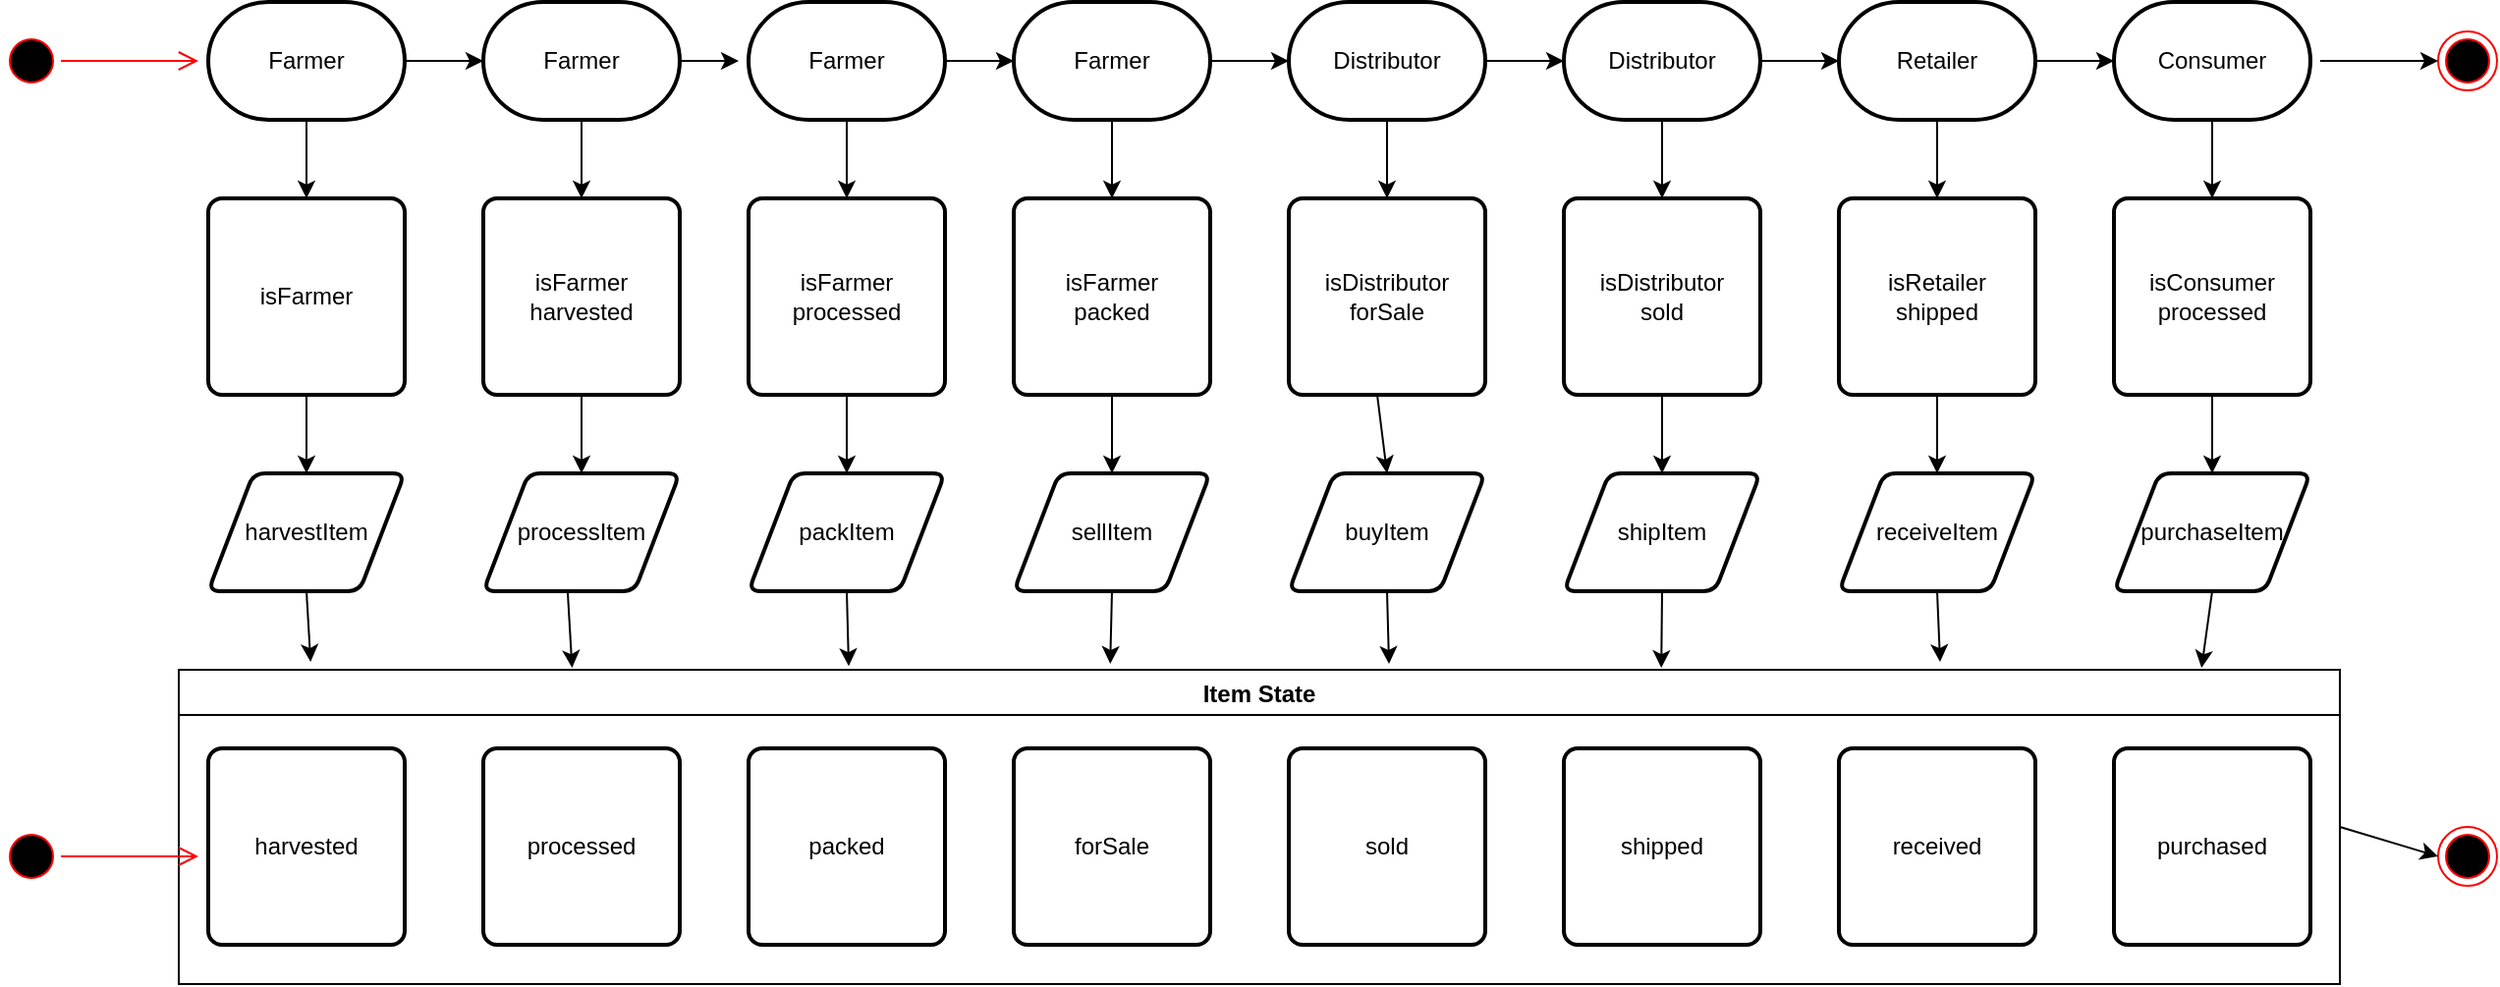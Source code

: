<mxfile version="15.1.4" type="device"><diagram id="hR4wGkyBu6T88mEaNS0d" name="Page-1"><mxGraphModel dx="2200" dy="810" grid="1" gridSize="10" guides="1" tooltips="1" connect="1" arrows="1" fold="1" page="1" pageScale="1" pageWidth="850" pageHeight="1100" math="0" shadow="0"><root><mxCell id="0"/><mxCell id="1" parent="0"/><mxCell id="3EwFjInQteqQcJ_xvoDB-1" value="Farmer" style="strokeWidth=2;html=1;shape=mxgraph.flowchart.terminator;whiteSpace=wrap;" vertex="1" parent="1"><mxGeometry x="15" y="80" width="100" height="60" as="geometry"/></mxCell><mxCell id="3EwFjInQteqQcJ_xvoDB-8" value="isFarmer" style="rounded=1;whiteSpace=wrap;html=1;absoluteArcSize=1;arcSize=14;strokeWidth=2;" vertex="1" parent="1"><mxGeometry x="15" y="180" width="100" height="100" as="geometry"/></mxCell><mxCell id="3EwFjInQteqQcJ_xvoDB-11" value="harvestItem" style="shape=parallelogram;html=1;strokeWidth=2;perimeter=parallelogramPerimeter;whiteSpace=wrap;rounded=1;arcSize=12;size=0.23;" vertex="1" parent="1"><mxGeometry x="15" y="320" width="100" height="60" as="geometry"/></mxCell><mxCell id="3EwFjInQteqQcJ_xvoDB-15" value="Farmer" style="strokeWidth=2;html=1;shape=mxgraph.flowchart.terminator;whiteSpace=wrap;" vertex="1" parent="1"><mxGeometry x="155" y="80" width="100" height="60" as="geometry"/></mxCell><mxCell id="3EwFjInQteqQcJ_xvoDB-16" value="isFarmer&lt;br&gt;harvested" style="rounded=1;whiteSpace=wrap;html=1;absoluteArcSize=1;arcSize=14;strokeWidth=2;" vertex="1" parent="1"><mxGeometry x="155" y="180" width="100" height="100" as="geometry"/></mxCell><mxCell id="3EwFjInQteqQcJ_xvoDB-17" value="processItem" style="shape=parallelogram;html=1;strokeWidth=2;perimeter=parallelogramPerimeter;whiteSpace=wrap;rounded=1;arcSize=12;size=0.23;" vertex="1" parent="1"><mxGeometry x="155" y="320" width="100" height="60" as="geometry"/></mxCell><mxCell id="3EwFjInQteqQcJ_xvoDB-18" value="Farmer" style="strokeWidth=2;html=1;shape=mxgraph.flowchart.terminator;whiteSpace=wrap;" vertex="1" parent="1"><mxGeometry x="290" y="80" width="100" height="60" as="geometry"/></mxCell><mxCell id="3EwFjInQteqQcJ_xvoDB-19" value="isFarmer&lt;br&gt;processed" style="rounded=1;whiteSpace=wrap;html=1;absoluteArcSize=1;arcSize=14;strokeWidth=2;" vertex="1" parent="1"><mxGeometry x="290" y="180" width="100" height="100" as="geometry"/></mxCell><mxCell id="3EwFjInQteqQcJ_xvoDB-20" value="packItem" style="shape=parallelogram;html=1;strokeWidth=2;perimeter=parallelogramPerimeter;whiteSpace=wrap;rounded=1;arcSize=12;size=0.23;" vertex="1" parent="1"><mxGeometry x="290" y="320" width="100" height="60" as="geometry"/></mxCell><mxCell id="3EwFjInQteqQcJ_xvoDB-21" value="Farmer" style="strokeWidth=2;html=1;shape=mxgraph.flowchart.terminator;whiteSpace=wrap;" vertex="1" parent="1"><mxGeometry x="425" y="80" width="100" height="60" as="geometry"/></mxCell><mxCell id="3EwFjInQteqQcJ_xvoDB-22" value="isFarmer&lt;br&gt;packed" style="rounded=1;whiteSpace=wrap;html=1;absoluteArcSize=1;arcSize=14;strokeWidth=2;" vertex="1" parent="1"><mxGeometry x="425" y="180" width="100" height="100" as="geometry"/></mxCell><mxCell id="3EwFjInQteqQcJ_xvoDB-23" value="sellItem" style="shape=parallelogram;html=1;strokeWidth=2;perimeter=parallelogramPerimeter;whiteSpace=wrap;rounded=1;arcSize=12;size=0.23;" vertex="1" parent="1"><mxGeometry x="425" y="320" width="100" height="60" as="geometry"/></mxCell><mxCell id="3EwFjInQteqQcJ_xvoDB-24" value="Distributor" style="strokeWidth=2;html=1;shape=mxgraph.flowchart.terminator;whiteSpace=wrap;" vertex="1" parent="1"><mxGeometry x="565" y="80" width="100" height="60" as="geometry"/></mxCell><mxCell id="3EwFjInQteqQcJ_xvoDB-25" value="isDistributor&lt;br&gt;forSale" style="rounded=1;whiteSpace=wrap;html=1;absoluteArcSize=1;arcSize=14;strokeWidth=2;" vertex="1" parent="1"><mxGeometry x="565" y="180" width="100" height="100" as="geometry"/></mxCell><mxCell id="3EwFjInQteqQcJ_xvoDB-26" value="buyItem" style="shape=parallelogram;html=1;strokeWidth=2;perimeter=parallelogramPerimeter;whiteSpace=wrap;rounded=1;arcSize=12;size=0.23;" vertex="1" parent="1"><mxGeometry x="565" y="320" width="100" height="60" as="geometry"/></mxCell><mxCell id="3EwFjInQteqQcJ_xvoDB-27" value="Distributor" style="strokeWidth=2;html=1;shape=mxgraph.flowchart.terminator;whiteSpace=wrap;" vertex="1" parent="1"><mxGeometry x="705" y="80" width="100" height="60" as="geometry"/></mxCell><mxCell id="3EwFjInQteqQcJ_xvoDB-28" value="isDistributor&lt;br&gt;sold" style="rounded=1;whiteSpace=wrap;html=1;absoluteArcSize=1;arcSize=14;strokeWidth=2;" vertex="1" parent="1"><mxGeometry x="705" y="180" width="100" height="100" as="geometry"/></mxCell><mxCell id="3EwFjInQteqQcJ_xvoDB-29" value="shipItem" style="shape=parallelogram;html=1;strokeWidth=2;perimeter=parallelogramPerimeter;whiteSpace=wrap;rounded=1;arcSize=12;size=0.23;" vertex="1" parent="1"><mxGeometry x="705" y="320" width="100" height="60" as="geometry"/></mxCell><mxCell id="3EwFjInQteqQcJ_xvoDB-30" value="Retailer" style="strokeWidth=2;html=1;shape=mxgraph.flowchart.terminator;whiteSpace=wrap;" vertex="1" parent="1"><mxGeometry x="845" y="80" width="100" height="60" as="geometry"/></mxCell><mxCell id="3EwFjInQteqQcJ_xvoDB-31" value="isRetailer&lt;br&gt;shipped" style="rounded=1;whiteSpace=wrap;html=1;absoluteArcSize=1;arcSize=14;strokeWidth=2;" vertex="1" parent="1"><mxGeometry x="845" y="180" width="100" height="100" as="geometry"/></mxCell><mxCell id="3EwFjInQteqQcJ_xvoDB-32" value="receiveItem" style="shape=parallelogram;html=1;strokeWidth=2;perimeter=parallelogramPerimeter;whiteSpace=wrap;rounded=1;arcSize=12;size=0.23;" vertex="1" parent="1"><mxGeometry x="845" y="320" width="100" height="60" as="geometry"/></mxCell><mxCell id="3EwFjInQteqQcJ_xvoDB-33" value="Consumer" style="strokeWidth=2;html=1;shape=mxgraph.flowchart.terminator;whiteSpace=wrap;" vertex="1" parent="1"><mxGeometry x="985" y="80" width="100" height="60" as="geometry"/></mxCell><mxCell id="3EwFjInQteqQcJ_xvoDB-34" value="isConsumer&lt;br&gt;processed" style="rounded=1;whiteSpace=wrap;html=1;absoluteArcSize=1;arcSize=14;strokeWidth=2;" vertex="1" parent="1"><mxGeometry x="985" y="180" width="100" height="100" as="geometry"/></mxCell><mxCell id="3EwFjInQteqQcJ_xvoDB-35" value="purchaseItem" style="shape=parallelogram;html=1;strokeWidth=2;perimeter=parallelogramPerimeter;whiteSpace=wrap;rounded=1;arcSize=12;size=0.23;" vertex="1" parent="1"><mxGeometry x="985" y="320" width="100" height="60" as="geometry"/></mxCell><mxCell id="3EwFjInQteqQcJ_xvoDB-36" value="" style="endArrow=classic;html=1;exitX=1;exitY=0.5;exitDx=0;exitDy=0;exitPerimeter=0;entryX=0;entryY=0.5;entryDx=0;entryDy=0;entryPerimeter=0;" edge="1" parent="1" source="3EwFjInQteqQcJ_xvoDB-1" target="3EwFjInQteqQcJ_xvoDB-15"><mxGeometry width="50" height="50" relative="1" as="geometry"><mxPoint x="485" y="430" as="sourcePoint"/><mxPoint x="535" y="380" as="targetPoint"/></mxGeometry></mxCell><mxCell id="3EwFjInQteqQcJ_xvoDB-37" value="" style="endArrow=classic;html=1;exitX=1;exitY=0.5;exitDx=0;exitDy=0;exitPerimeter=0;" edge="1" parent="1" source="3EwFjInQteqQcJ_xvoDB-15"><mxGeometry width="50" height="50" relative="1" as="geometry"><mxPoint x="125" y="120" as="sourcePoint"/><mxPoint x="285" y="110" as="targetPoint"/></mxGeometry></mxCell><mxCell id="3EwFjInQteqQcJ_xvoDB-38" value="" style="endArrow=classic;html=1;exitX=1;exitY=0.5;exitDx=0;exitDy=0;exitPerimeter=0;entryX=0;entryY=0.5;entryDx=0;entryDy=0;entryPerimeter=0;" edge="1" parent="1" source="3EwFjInQteqQcJ_xvoDB-18" target="3EwFjInQteqQcJ_xvoDB-21"><mxGeometry width="50" height="50" relative="1" as="geometry"><mxPoint x="265" y="120" as="sourcePoint"/><mxPoint x="295" y="120" as="targetPoint"/></mxGeometry></mxCell><mxCell id="3EwFjInQteqQcJ_xvoDB-39" value="" style="endArrow=classic;html=1;exitX=1;exitY=0.5;exitDx=0;exitDy=0;exitPerimeter=0;" edge="1" parent="1" source="3EwFjInQteqQcJ_xvoDB-21"><mxGeometry width="50" height="50" relative="1" as="geometry"><mxPoint x="275" y="130" as="sourcePoint"/><mxPoint x="565" y="110" as="targetPoint"/></mxGeometry></mxCell><mxCell id="3EwFjInQteqQcJ_xvoDB-40" value="" style="endArrow=classic;html=1;exitX=1;exitY=0.5;exitDx=0;exitDy=0;exitPerimeter=0;entryX=0;entryY=0.5;entryDx=0;entryDy=0;entryPerimeter=0;" edge="1" parent="1" source="3EwFjInQteqQcJ_xvoDB-24" target="3EwFjInQteqQcJ_xvoDB-27"><mxGeometry width="50" height="50" relative="1" as="geometry"><mxPoint x="285" y="140" as="sourcePoint"/><mxPoint x="315" y="140" as="targetPoint"/></mxGeometry></mxCell><mxCell id="3EwFjInQteqQcJ_xvoDB-62" value="Item State" style="swimlane;" vertex="1" parent="1"><mxGeometry y="420" width="1100" height="160" as="geometry"/></mxCell><mxCell id="3EwFjInQteqQcJ_xvoDB-61" value="purchased" style="rounded=1;whiteSpace=wrap;html=1;absoluteArcSize=1;arcSize=14;strokeWidth=2;" vertex="1" parent="3EwFjInQteqQcJ_xvoDB-62"><mxGeometry x="985" y="40" width="100" height="100" as="geometry"/></mxCell><mxCell id="3EwFjInQteqQcJ_xvoDB-60" value="received" style="rounded=1;whiteSpace=wrap;html=1;absoluteArcSize=1;arcSize=14;strokeWidth=2;" vertex="1" parent="3EwFjInQteqQcJ_xvoDB-62"><mxGeometry x="845" y="40" width="100" height="100" as="geometry"/></mxCell><mxCell id="3EwFjInQteqQcJ_xvoDB-59" value="shipped" style="rounded=1;whiteSpace=wrap;html=1;absoluteArcSize=1;arcSize=14;strokeWidth=2;" vertex="1" parent="3EwFjInQteqQcJ_xvoDB-62"><mxGeometry x="705" y="40" width="100" height="100" as="geometry"/></mxCell><mxCell id="3EwFjInQteqQcJ_xvoDB-58" value="sold" style="rounded=1;whiteSpace=wrap;html=1;absoluteArcSize=1;arcSize=14;strokeWidth=2;" vertex="1" parent="3EwFjInQteqQcJ_xvoDB-62"><mxGeometry x="565" y="40" width="100" height="100" as="geometry"/></mxCell><mxCell id="3EwFjInQteqQcJ_xvoDB-57" value="forSale" style="rounded=1;whiteSpace=wrap;html=1;absoluteArcSize=1;arcSize=14;strokeWidth=2;" vertex="1" parent="3EwFjInQteqQcJ_xvoDB-62"><mxGeometry x="425" y="40" width="100" height="100" as="geometry"/></mxCell><mxCell id="3EwFjInQteqQcJ_xvoDB-56" value="packed" style="rounded=1;whiteSpace=wrap;html=1;absoluteArcSize=1;arcSize=14;strokeWidth=2;" vertex="1" parent="3EwFjInQteqQcJ_xvoDB-62"><mxGeometry x="290" y="40" width="100" height="100" as="geometry"/></mxCell><mxCell id="3EwFjInQteqQcJ_xvoDB-55" value="processed" style="rounded=1;whiteSpace=wrap;html=1;absoluteArcSize=1;arcSize=14;strokeWidth=2;" vertex="1" parent="3EwFjInQteqQcJ_xvoDB-62"><mxGeometry x="155" y="40" width="100" height="100" as="geometry"/></mxCell><mxCell id="3EwFjInQteqQcJ_xvoDB-54" value="harvested&lt;span style=&quot;color: rgba(0 , 0 , 0 , 0) ; font-family: monospace ; font-size: 0px&quot;&gt;%3CmxGraphModel%3E%3Croot%3E%3CmxCell%20id%3D%220%22%2F%3E%3CmxCell%20id%3D%221%22%20parent%3D%220%22%2F%3E%3CmxCell%20id%3D%222%22%20value%3D%22%22%20style%3D%22endArrow%3Dclassic%3Bhtml%3D1%3BexitX%3D1%3BexitY%3D0.5%3BexitDx%3D0%3BexitDy%3D0%3BexitPerimeter%3D0%3B%22%20edge%3D%221%22%20parent%3D%221%22%3E%3CmxGeometry%20width%3D%2250%22%20height%3D%2250%22%20relative%3D%221%22%20as%3D%22geometry%22%3E%3CmxPoint%20x%3D%22240%22%20y%3D%22110%22%20as%3D%22sourcePoint%22%2F%3E%3CmxPoint%20x%3D%22270%22%20y%3D%22110%22%20as%3D%22targetPoint%22%2F%3E%3C%2FmxGeometry%3E%3C%2FmxCell%3E%3C%2Froot%3E%3C%2FmxGraphModel%3E&lt;/span&gt;" style="rounded=1;whiteSpace=wrap;html=1;absoluteArcSize=1;arcSize=14;strokeWidth=2;" vertex="1" parent="3EwFjInQteqQcJ_xvoDB-62"><mxGeometry x="15" y="40" width="100" height="100" as="geometry"/></mxCell><mxCell id="3EwFjInQteqQcJ_xvoDB-64" value="" style="ellipse;html=1;shape=startState;fillColor=#000000;strokeColor=#ff0000;" vertex="1" parent="1"><mxGeometry x="-90" y="95" width="30" height="30" as="geometry"/></mxCell><mxCell id="3EwFjInQteqQcJ_xvoDB-65" value="" style="edgeStyle=orthogonalEdgeStyle;html=1;verticalAlign=bottom;endArrow=open;endSize=8;strokeColor=#ff0000;" edge="1" source="3EwFjInQteqQcJ_xvoDB-64" parent="1"><mxGeometry relative="1" as="geometry"><mxPoint x="10" y="110" as="targetPoint"/></mxGeometry></mxCell><mxCell id="3EwFjInQteqQcJ_xvoDB-66" value="" style="ellipse;html=1;shape=endState;fillColor=#000000;strokeColor=#ff0000;" vertex="1" parent="1"><mxGeometry x="1150" y="95" width="30" height="30" as="geometry"/></mxCell><mxCell id="3EwFjInQteqQcJ_xvoDB-67" value="" style="ellipse;html=1;shape=startState;fillColor=#000000;strokeColor=#ff0000;" vertex="1" parent="1"><mxGeometry x="-90" y="500" width="30" height="30" as="geometry"/></mxCell><mxCell id="3EwFjInQteqQcJ_xvoDB-68" value="" style="edgeStyle=orthogonalEdgeStyle;html=1;verticalAlign=bottom;endArrow=open;endSize=8;strokeColor=#ff0000;" edge="1" source="3EwFjInQteqQcJ_xvoDB-67" parent="1"><mxGeometry relative="1" as="geometry"><mxPoint x="10" y="515" as="targetPoint"/></mxGeometry></mxCell><mxCell id="3EwFjInQteqQcJ_xvoDB-69" value="" style="ellipse;html=1;shape=endState;fillColor=#000000;strokeColor=#ff0000;" vertex="1" parent="1"><mxGeometry x="1150" y="500" width="30" height="30" as="geometry"/></mxCell><mxCell id="3EwFjInQteqQcJ_xvoDB-72" value="" style="endArrow=classic;html=1;exitX=0.5;exitY=1;exitDx=0;exitDy=0;exitPerimeter=0;entryX=0.5;entryY=0;entryDx=0;entryDy=0;" edge="1" parent="1" source="3EwFjInQteqQcJ_xvoDB-1" target="3EwFjInQteqQcJ_xvoDB-8"><mxGeometry width="50" height="50" relative="1" as="geometry"><mxPoint x="490" y="430" as="sourcePoint"/><mxPoint x="540" y="380" as="targetPoint"/></mxGeometry></mxCell><mxCell id="3EwFjInQteqQcJ_xvoDB-73" value="" style="endArrow=classic;html=1;exitX=0.5;exitY=1;exitDx=0;exitDy=0;exitPerimeter=0;entryX=0.5;entryY=0;entryDx=0;entryDy=0;" edge="1" parent="1" source="3EwFjInQteqQcJ_xvoDB-15" target="3EwFjInQteqQcJ_xvoDB-16"><mxGeometry width="50" height="50" relative="1" as="geometry"><mxPoint x="75" y="150" as="sourcePoint"/><mxPoint x="75" y="190" as="targetPoint"/></mxGeometry></mxCell><mxCell id="3EwFjInQteqQcJ_xvoDB-74" value="" style="endArrow=classic;html=1;exitX=0.5;exitY=1;exitDx=0;exitDy=0;exitPerimeter=0;entryX=0.5;entryY=0;entryDx=0;entryDy=0;" edge="1" parent="1" source="3EwFjInQteqQcJ_xvoDB-18" target="3EwFjInQteqQcJ_xvoDB-19"><mxGeometry width="50" height="50" relative="1" as="geometry"><mxPoint x="85" y="160" as="sourcePoint"/><mxPoint x="85" y="200" as="targetPoint"/></mxGeometry></mxCell><mxCell id="3EwFjInQteqQcJ_xvoDB-75" value="" style="endArrow=classic;html=1;exitX=0.5;exitY=1;exitDx=0;exitDy=0;exitPerimeter=0;entryX=0.5;entryY=0;entryDx=0;entryDy=0;" edge="1" parent="1" source="3EwFjInQteqQcJ_xvoDB-21" target="3EwFjInQteqQcJ_xvoDB-22"><mxGeometry width="50" height="50" relative="1" as="geometry"><mxPoint x="95" y="170" as="sourcePoint"/><mxPoint x="95" y="210" as="targetPoint"/></mxGeometry></mxCell><mxCell id="3EwFjInQteqQcJ_xvoDB-76" value="" style="endArrow=classic;html=1;exitX=0.5;exitY=1;exitDx=0;exitDy=0;exitPerimeter=0;entryX=0.5;entryY=0;entryDx=0;entryDy=0;" edge="1" parent="1" source="3EwFjInQteqQcJ_xvoDB-24" target="3EwFjInQteqQcJ_xvoDB-25"><mxGeometry width="50" height="50" relative="1" as="geometry"><mxPoint x="105" y="180" as="sourcePoint"/><mxPoint x="105" y="220" as="targetPoint"/></mxGeometry></mxCell><mxCell id="3EwFjInQteqQcJ_xvoDB-77" value="" style="endArrow=classic;html=1;exitX=0.5;exitY=1;exitDx=0;exitDy=0;exitPerimeter=0;entryX=0.5;entryY=0;entryDx=0;entryDy=0;" edge="1" parent="1" source="3EwFjInQteqQcJ_xvoDB-27" target="3EwFjInQteqQcJ_xvoDB-28"><mxGeometry width="50" height="50" relative="1" as="geometry"><mxPoint x="625" y="150" as="sourcePoint"/><mxPoint x="625" y="190" as="targetPoint"/></mxGeometry></mxCell><mxCell id="3EwFjInQteqQcJ_xvoDB-78" value="" style="endArrow=classic;html=1;exitX=0.5;exitY=1;exitDx=0;exitDy=0;exitPerimeter=0;entryX=0.5;entryY=0;entryDx=0;entryDy=0;" edge="1" parent="1" source="3EwFjInQteqQcJ_xvoDB-30" target="3EwFjInQteqQcJ_xvoDB-31"><mxGeometry width="50" height="50" relative="1" as="geometry"><mxPoint x="635" y="160" as="sourcePoint"/><mxPoint x="635" y="200" as="targetPoint"/></mxGeometry></mxCell><mxCell id="3EwFjInQteqQcJ_xvoDB-79" value="" style="endArrow=classic;html=1;exitX=0.5;exitY=1;exitDx=0;exitDy=0;exitPerimeter=0;entryX=0.5;entryY=0;entryDx=0;entryDy=0;" edge="1" parent="1" source="3EwFjInQteqQcJ_xvoDB-33" target="3EwFjInQteqQcJ_xvoDB-34"><mxGeometry width="50" height="50" relative="1" as="geometry"><mxPoint x="645" y="170" as="sourcePoint"/><mxPoint x="645" y="210" as="targetPoint"/></mxGeometry></mxCell><mxCell id="3EwFjInQteqQcJ_xvoDB-80" value="" style="endArrow=classic;html=1;entryX=0;entryY=0.5;entryDx=0;entryDy=0;entryPerimeter=0;exitX=1;exitY=0.5;exitDx=0;exitDy=0;exitPerimeter=0;" edge="1" parent="1" source="3EwFjInQteqQcJ_xvoDB-27" target="3EwFjInQteqQcJ_xvoDB-30"><mxGeometry width="50" height="50" relative="1" as="geometry"><mxPoint x="810" y="110" as="sourcePoint"/><mxPoint x="655" y="220" as="targetPoint"/></mxGeometry></mxCell><mxCell id="3EwFjInQteqQcJ_xvoDB-81" value="" style="endArrow=classic;html=1;exitX=1;exitY=0.5;exitDx=0;exitDy=0;exitPerimeter=0;entryX=0;entryY=0.5;entryDx=0;entryDy=0;entryPerimeter=0;" edge="1" parent="1" source="3EwFjInQteqQcJ_xvoDB-30" target="3EwFjInQteqQcJ_xvoDB-33"><mxGeometry width="50" height="50" relative="1" as="geometry"><mxPoint x="665" y="190" as="sourcePoint"/><mxPoint x="665" y="230" as="targetPoint"/></mxGeometry></mxCell><mxCell id="3EwFjInQteqQcJ_xvoDB-82" value="" style="endArrow=classic;html=1;entryX=0;entryY=0.5;entryDx=0;entryDy=0;" edge="1" parent="1" target="3EwFjInQteqQcJ_xvoDB-66"><mxGeometry width="50" height="50" relative="1" as="geometry"><mxPoint x="1090" y="110" as="sourcePoint"/><mxPoint x="995" y="120" as="targetPoint"/></mxGeometry></mxCell><mxCell id="3EwFjInQteqQcJ_xvoDB-83" value="" style="endArrow=classic;html=1;exitX=0.5;exitY=1;exitDx=0;exitDy=0;entryX=0.5;entryY=0;entryDx=0;entryDy=0;" edge="1" parent="1" source="3EwFjInQteqQcJ_xvoDB-8" target="3EwFjInQteqQcJ_xvoDB-11"><mxGeometry width="50" height="50" relative="1" as="geometry"><mxPoint x="965" y="130" as="sourcePoint"/><mxPoint x="1005" y="130" as="targetPoint"/></mxGeometry></mxCell><mxCell id="3EwFjInQteqQcJ_xvoDB-84" value="" style="endArrow=classic;html=1;exitX=0.5;exitY=1;exitDx=0;exitDy=0;entryX=0.5;entryY=0;entryDx=0;entryDy=0;" edge="1" parent="1" source="3EwFjInQteqQcJ_xvoDB-16" target="3EwFjInQteqQcJ_xvoDB-17"><mxGeometry width="50" height="50" relative="1" as="geometry"><mxPoint x="75" y="290" as="sourcePoint"/><mxPoint x="205" y="310" as="targetPoint"/></mxGeometry></mxCell><mxCell id="3EwFjInQteqQcJ_xvoDB-85" value="" style="endArrow=classic;html=1;exitX=0.5;exitY=1;exitDx=0;exitDy=0;" edge="1" parent="1" source="3EwFjInQteqQcJ_xvoDB-19"><mxGeometry width="50" height="50" relative="1" as="geometry"><mxPoint x="85" y="300" as="sourcePoint"/><mxPoint x="340" y="320" as="targetPoint"/></mxGeometry></mxCell><mxCell id="3EwFjInQteqQcJ_xvoDB-86" value="" style="endArrow=classic;html=1;exitX=0.5;exitY=1;exitDx=0;exitDy=0;entryX=0.5;entryY=0;entryDx=0;entryDy=0;" edge="1" parent="1" source="3EwFjInQteqQcJ_xvoDB-22" target="3EwFjInQteqQcJ_xvoDB-23"><mxGeometry width="50" height="50" relative="1" as="geometry"><mxPoint x="350" y="290" as="sourcePoint"/><mxPoint x="350" y="330" as="targetPoint"/></mxGeometry></mxCell><mxCell id="3EwFjInQteqQcJ_xvoDB-87" value="" style="endArrow=classic;html=1;entryX=0.5;entryY=0;entryDx=0;entryDy=0;" edge="1" parent="1" target="3EwFjInQteqQcJ_xvoDB-26"><mxGeometry width="50" height="50" relative="1" as="geometry"><mxPoint x="610" y="280" as="sourcePoint"/><mxPoint x="485" y="330" as="targetPoint"/></mxGeometry></mxCell><mxCell id="3EwFjInQteqQcJ_xvoDB-88" value="" style="endArrow=classic;html=1;entryX=0.5;entryY=0;entryDx=0;entryDy=0;exitX=0.5;exitY=1;exitDx=0;exitDy=0;" edge="1" parent="1" source="3EwFjInQteqQcJ_xvoDB-28" target="3EwFjInQteqQcJ_xvoDB-29"><mxGeometry width="50" height="50" relative="1" as="geometry"><mxPoint x="620" y="290" as="sourcePoint"/><mxPoint x="625" y="330" as="targetPoint"/></mxGeometry></mxCell><mxCell id="3EwFjInQteqQcJ_xvoDB-89" value="" style="endArrow=classic;html=1;entryX=0.5;entryY=0;entryDx=0;entryDy=0;exitX=0.5;exitY=1;exitDx=0;exitDy=0;" edge="1" parent="1" source="3EwFjInQteqQcJ_xvoDB-31" target="3EwFjInQteqQcJ_xvoDB-32"><mxGeometry width="50" height="50" relative="1" as="geometry"><mxPoint x="765" y="290" as="sourcePoint"/><mxPoint x="765" y="330" as="targetPoint"/></mxGeometry></mxCell><mxCell id="3EwFjInQteqQcJ_xvoDB-90" value="" style="endArrow=classic;html=1;entryX=0.5;entryY=0;entryDx=0;entryDy=0;exitX=0.5;exitY=1;exitDx=0;exitDy=0;" edge="1" parent="1" source="3EwFjInQteqQcJ_xvoDB-34" target="3EwFjInQteqQcJ_xvoDB-35"><mxGeometry width="50" height="50" relative="1" as="geometry"><mxPoint x="905" y="290" as="sourcePoint"/><mxPoint x="905" y="330" as="targetPoint"/></mxGeometry></mxCell><mxCell id="3EwFjInQteqQcJ_xvoDB-91" value="" style="endArrow=classic;html=1;exitX=0.5;exitY=1;exitDx=0;exitDy=0;entryX=0.061;entryY=-0.025;entryDx=0;entryDy=0;entryPerimeter=0;" edge="1" parent="1" source="3EwFjInQteqQcJ_xvoDB-11" target="3EwFjInQteqQcJ_xvoDB-62"><mxGeometry width="50" height="50" relative="1" as="geometry"><mxPoint x="75" y="290" as="sourcePoint"/><mxPoint x="75" y="330" as="targetPoint"/></mxGeometry></mxCell><mxCell id="3EwFjInQteqQcJ_xvoDB-93" value="" style="endArrow=classic;html=1;exitX=0.43;exitY=1.017;exitDx=0;exitDy=0;entryX=0.182;entryY=-0.006;entryDx=0;entryDy=0;entryPerimeter=0;exitPerimeter=0;" edge="1" parent="1" source="3EwFjInQteqQcJ_xvoDB-17" target="3EwFjInQteqQcJ_xvoDB-62"><mxGeometry width="50" height="50" relative="1" as="geometry"><mxPoint x="75" y="390" as="sourcePoint"/><mxPoint x="77.1" y="426" as="targetPoint"/></mxGeometry></mxCell><mxCell id="3EwFjInQteqQcJ_xvoDB-94" value="" style="endArrow=classic;html=1;exitX=0.5;exitY=1;exitDx=0;exitDy=0;entryX=0.31;entryY=-0.012;entryDx=0;entryDy=0;entryPerimeter=0;" edge="1" parent="1" source="3EwFjInQteqQcJ_xvoDB-20" target="3EwFjInQteqQcJ_xvoDB-62"><mxGeometry width="50" height="50" relative="1" as="geometry"><mxPoint x="208" y="391.02" as="sourcePoint"/><mxPoint x="210.2" y="429.04" as="targetPoint"/></mxGeometry></mxCell><mxCell id="3EwFjInQteqQcJ_xvoDB-95" value="" style="endArrow=classic;html=1;exitX=0.5;exitY=1;exitDx=0;exitDy=0;entryX=0.431;entryY=-0.019;entryDx=0;entryDy=0;entryPerimeter=0;" edge="1" parent="1" source="3EwFjInQteqQcJ_xvoDB-23" target="3EwFjInQteqQcJ_xvoDB-62"><mxGeometry width="50" height="50" relative="1" as="geometry"><mxPoint x="350" y="390" as="sourcePoint"/><mxPoint x="351" y="428.08" as="targetPoint"/></mxGeometry></mxCell><mxCell id="3EwFjInQteqQcJ_xvoDB-96" value="" style="endArrow=classic;html=1;exitX=0.5;exitY=1;exitDx=0;exitDy=0;entryX=0.56;entryY=-0.019;entryDx=0;entryDy=0;entryPerimeter=0;" edge="1" parent="1" source="3EwFjInQteqQcJ_xvoDB-26" target="3EwFjInQteqQcJ_xvoDB-62"><mxGeometry width="50" height="50" relative="1" as="geometry"><mxPoint x="485" y="390" as="sourcePoint"/><mxPoint x="484.1" y="426.96" as="targetPoint"/></mxGeometry></mxCell><mxCell id="3EwFjInQteqQcJ_xvoDB-97" value="" style="endArrow=classic;html=1;exitX=0.5;exitY=1;exitDx=0;exitDy=0;entryX=0.686;entryY=-0.006;entryDx=0;entryDy=0;entryPerimeter=0;" edge="1" parent="1" source="3EwFjInQteqQcJ_xvoDB-29" target="3EwFjInQteqQcJ_xvoDB-62"><mxGeometry width="50" height="50" relative="1" as="geometry"><mxPoint x="625" y="390" as="sourcePoint"/><mxPoint x="626" y="426.96" as="targetPoint"/></mxGeometry></mxCell><mxCell id="3EwFjInQteqQcJ_xvoDB-98" value="" style="endArrow=classic;html=1;exitX=0.5;exitY=1;exitDx=0;exitDy=0;entryX=0.815;entryY=-0.025;entryDx=0;entryDy=0;entryPerimeter=0;" edge="1" parent="1" source="3EwFjInQteqQcJ_xvoDB-32" target="3EwFjInQteqQcJ_xvoDB-62"><mxGeometry width="50" height="50" relative="1" as="geometry"><mxPoint x="765" y="390" as="sourcePoint"/><mxPoint x="764.6" y="429.04" as="targetPoint"/></mxGeometry></mxCell><mxCell id="3EwFjInQteqQcJ_xvoDB-99" value="" style="endArrow=classic;html=1;exitX=0.5;exitY=1;exitDx=0;exitDy=0;entryX=0.936;entryY=-0.006;entryDx=0;entryDy=0;entryPerimeter=0;" edge="1" parent="1" source="3EwFjInQteqQcJ_xvoDB-35" target="3EwFjInQteqQcJ_xvoDB-62"><mxGeometry width="50" height="50" relative="1" as="geometry"><mxPoint x="905" y="390" as="sourcePoint"/><mxPoint x="906.5" y="426" as="targetPoint"/></mxGeometry></mxCell><mxCell id="3EwFjInQteqQcJ_xvoDB-100" value="" style="endArrow=classic;html=1;entryX=0;entryY=0.5;entryDx=0;entryDy=0;" edge="1" parent="1" target="3EwFjInQteqQcJ_xvoDB-69"><mxGeometry width="50" height="50" relative="1" as="geometry"><mxPoint x="1100" y="500" as="sourcePoint"/><mxPoint x="1039.6" y="429.04" as="targetPoint"/></mxGeometry></mxCell></root></mxGraphModel></diagram></mxfile>